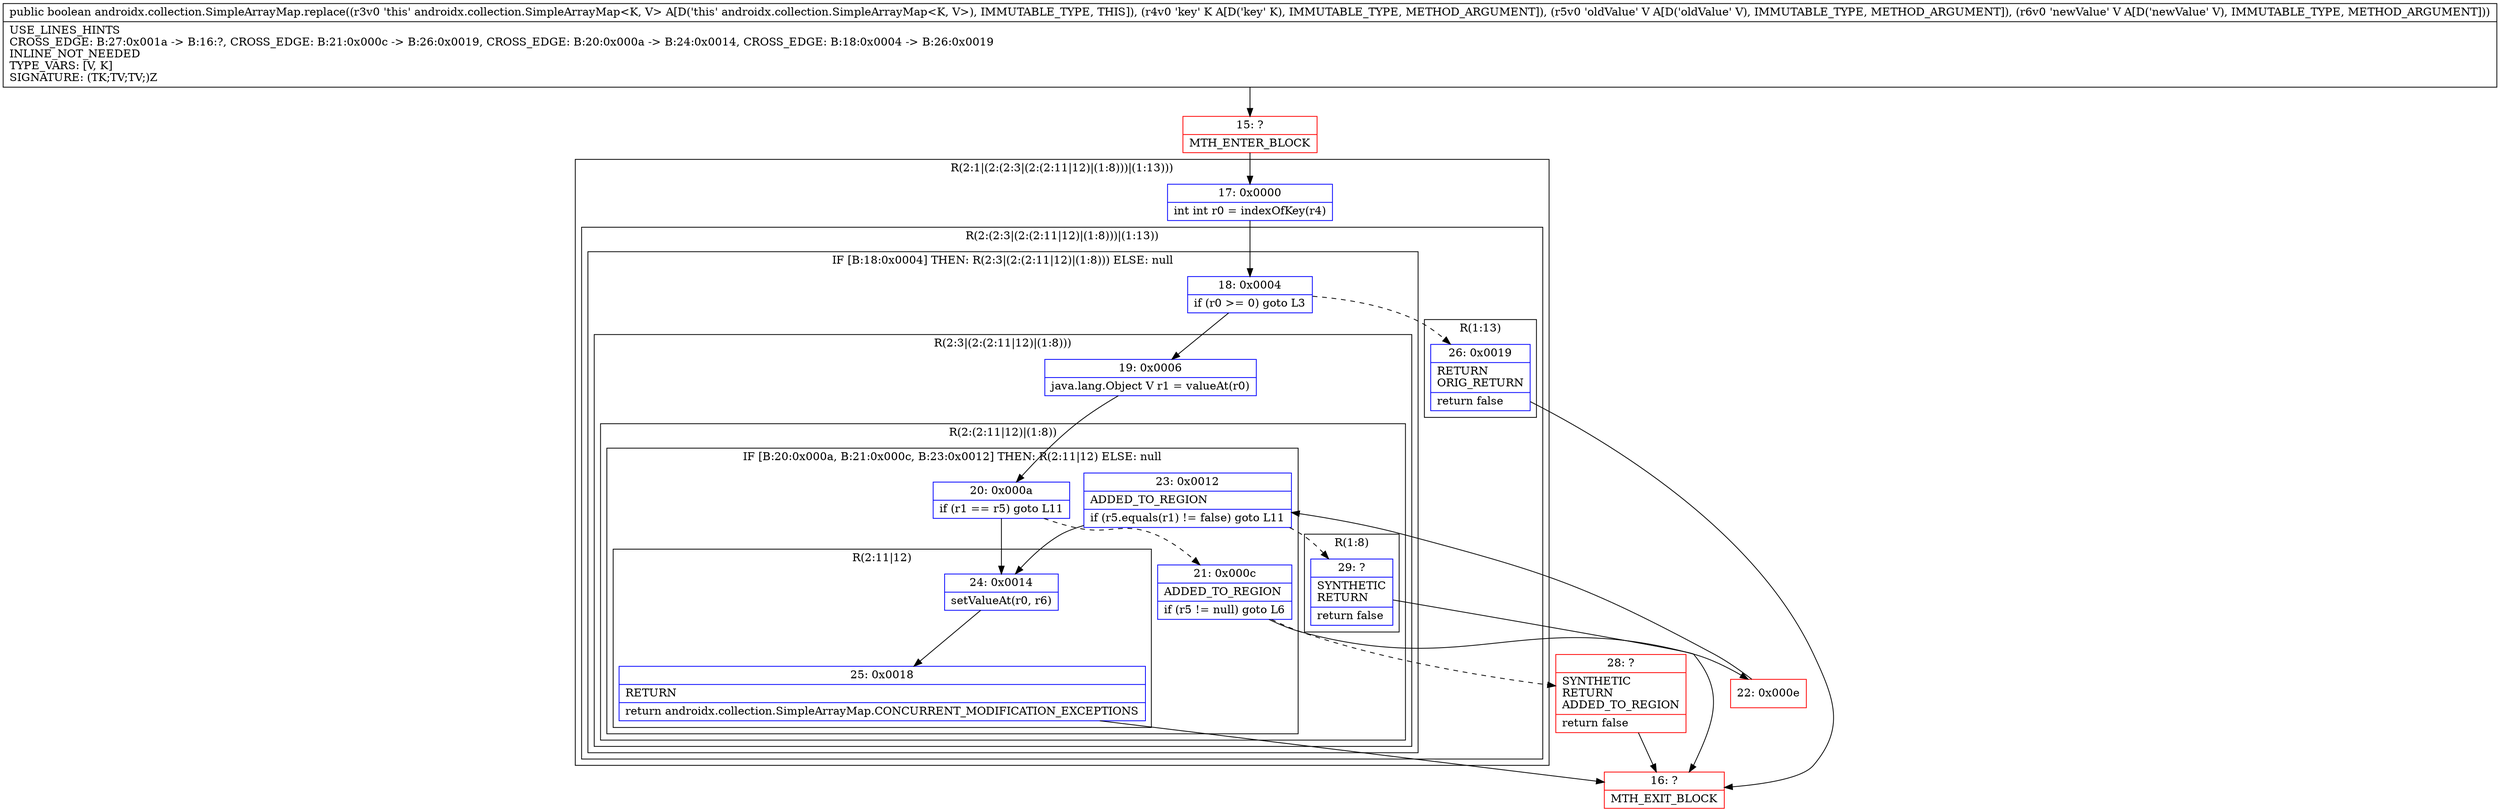 digraph "CFG forandroidx.collection.SimpleArrayMap.replace(Ljava\/lang\/Object;Ljava\/lang\/Object;Ljava\/lang\/Object;)Z" {
subgraph cluster_Region_388243577 {
label = "R(2:1|(2:(2:3|(2:(2:11|12)|(1:8)))|(1:13)))";
node [shape=record,color=blue];
Node_17 [shape=record,label="{17\:\ 0x0000|int int r0 = indexOfKey(r4)\l}"];
subgraph cluster_Region_1869208515 {
label = "R(2:(2:3|(2:(2:11|12)|(1:8)))|(1:13))";
node [shape=record,color=blue];
subgraph cluster_IfRegion_708703406 {
label = "IF [B:18:0x0004] THEN: R(2:3|(2:(2:11|12)|(1:8))) ELSE: null";
node [shape=record,color=blue];
Node_18 [shape=record,label="{18\:\ 0x0004|if (r0 \>= 0) goto L3\l}"];
subgraph cluster_Region_426723836 {
label = "R(2:3|(2:(2:11|12)|(1:8)))";
node [shape=record,color=blue];
Node_19 [shape=record,label="{19\:\ 0x0006|java.lang.Object V r1 = valueAt(r0)\l}"];
subgraph cluster_Region_161017517 {
label = "R(2:(2:11|12)|(1:8))";
node [shape=record,color=blue];
subgraph cluster_IfRegion_1418712869 {
label = "IF [B:20:0x000a, B:21:0x000c, B:23:0x0012] THEN: R(2:11|12) ELSE: null";
node [shape=record,color=blue];
Node_20 [shape=record,label="{20\:\ 0x000a|if (r1 == r5) goto L11\l}"];
Node_21 [shape=record,label="{21\:\ 0x000c|ADDED_TO_REGION\l|if (r5 != null) goto L6\l}"];
Node_23 [shape=record,label="{23\:\ 0x0012|ADDED_TO_REGION\l|if (r5.equals(r1) != false) goto L11\l}"];
subgraph cluster_Region_1646138615 {
label = "R(2:11|12)";
node [shape=record,color=blue];
Node_24 [shape=record,label="{24\:\ 0x0014|setValueAt(r0, r6)\l}"];
Node_25 [shape=record,label="{25\:\ 0x0018|RETURN\l|return androidx.collection.SimpleArrayMap.CONCURRENT_MODIFICATION_EXCEPTIONS\l}"];
}
}
subgraph cluster_Region_2000545642 {
label = "R(1:8)";
node [shape=record,color=blue];
Node_29 [shape=record,label="{29\:\ ?|SYNTHETIC\lRETURN\l|return false\l}"];
}
}
}
}
subgraph cluster_Region_374447389 {
label = "R(1:13)";
node [shape=record,color=blue];
Node_26 [shape=record,label="{26\:\ 0x0019|RETURN\lORIG_RETURN\l|return false\l}"];
}
}
}
Node_15 [shape=record,color=red,label="{15\:\ ?|MTH_ENTER_BLOCK\l}"];
Node_22 [shape=record,color=red,label="{22\:\ 0x000e}"];
Node_16 [shape=record,color=red,label="{16\:\ ?|MTH_EXIT_BLOCK\l}"];
Node_28 [shape=record,color=red,label="{28\:\ ?|SYNTHETIC\lRETURN\lADDED_TO_REGION\l|return false\l}"];
MethodNode[shape=record,label="{public boolean androidx.collection.SimpleArrayMap.replace((r3v0 'this' androidx.collection.SimpleArrayMap\<K, V\> A[D('this' androidx.collection.SimpleArrayMap\<K, V\>), IMMUTABLE_TYPE, THIS]), (r4v0 'key' K A[D('key' K), IMMUTABLE_TYPE, METHOD_ARGUMENT]), (r5v0 'oldValue' V A[D('oldValue' V), IMMUTABLE_TYPE, METHOD_ARGUMENT]), (r6v0 'newValue' V A[D('newValue' V), IMMUTABLE_TYPE, METHOD_ARGUMENT]))  | USE_LINES_HINTS\lCROSS_EDGE: B:27:0x001a \-\> B:16:?, CROSS_EDGE: B:21:0x000c \-\> B:26:0x0019, CROSS_EDGE: B:20:0x000a \-\> B:24:0x0014, CROSS_EDGE: B:18:0x0004 \-\> B:26:0x0019\lINLINE_NOT_NEEDED\lTYPE_VARS: [V, K]\lSIGNATURE: (TK;TV;TV;)Z\l}"];
MethodNode -> Node_15;Node_17 -> Node_18;
Node_18 -> Node_19;
Node_18 -> Node_26[style=dashed];
Node_19 -> Node_20;
Node_20 -> Node_21[style=dashed];
Node_20 -> Node_24;
Node_21 -> Node_22;
Node_21 -> Node_28[style=dashed];
Node_23 -> Node_24;
Node_23 -> Node_29[style=dashed];
Node_24 -> Node_25;
Node_25 -> Node_16;
Node_29 -> Node_16;
Node_26 -> Node_16;
Node_15 -> Node_17;
Node_22 -> Node_23;
Node_28 -> Node_16;
}

